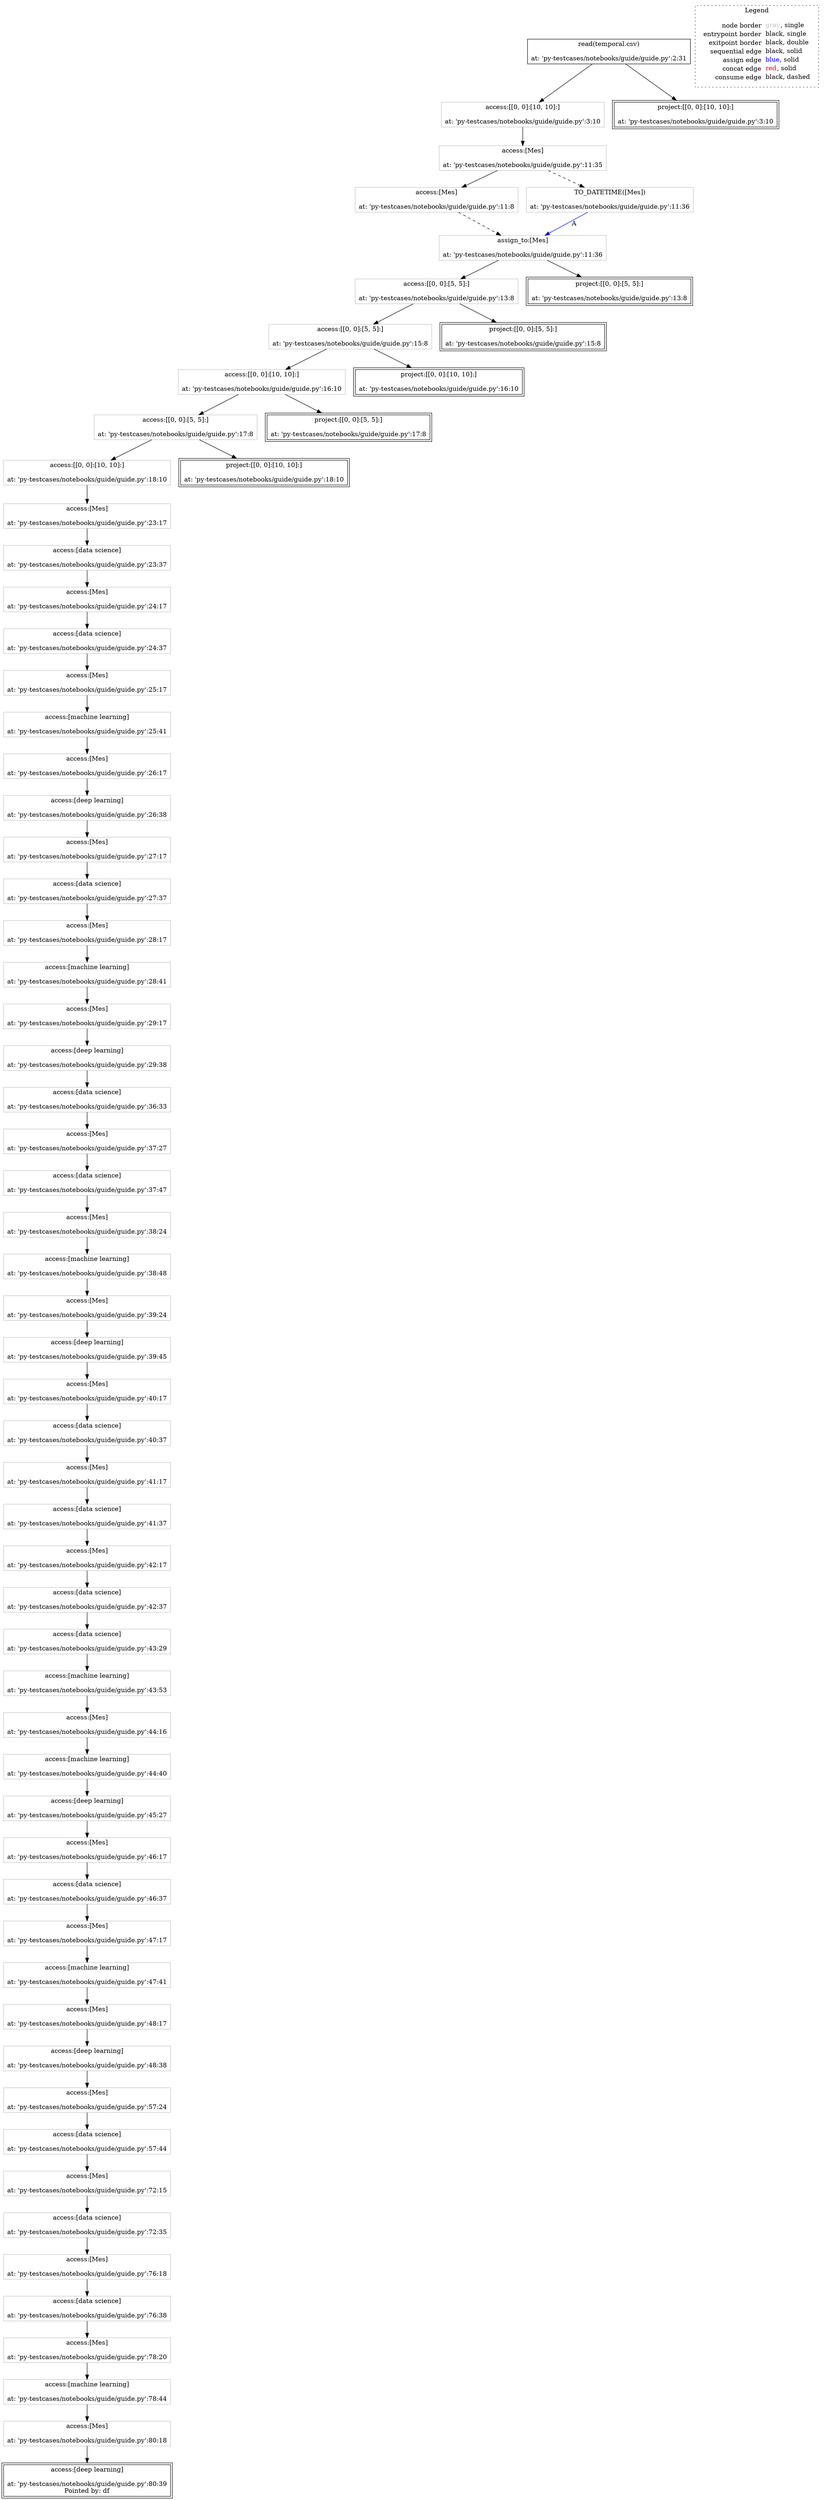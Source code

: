 digraph {
	"node252" [shape="rect",color="black",label=<read(temporal.csv)<BR/><BR/>at: 'py-testcases/notebooks/guide/guide.py':2:31>];
	"node253" [shape="rect",color="gray",label=<access:[[0, 0]:[10, 10]:]<BR/><BR/>at: 'py-testcases/notebooks/guide/guide.py':3:10>];
	"node254" [shape="rect",color="black",peripheries="2",label=<project:[[0, 0]:[10, 10]:]<BR/><BR/>at: 'py-testcases/notebooks/guide/guide.py':3:10>];
	"node255" [shape="rect",color="gray",label=<access:[Mes]<BR/><BR/>at: 'py-testcases/notebooks/guide/guide.py':11:8>];
	"node256" [shape="rect",color="gray",label=<access:[Mes]<BR/><BR/>at: 'py-testcases/notebooks/guide/guide.py':11:35>];
	"node257" [shape="rect",color="gray",label=<assign_to:[Mes]<BR/><BR/>at: 'py-testcases/notebooks/guide/guide.py':11:36>];
	"node258" [shape="rect",color="gray",label=<TO_DATETIME([Mes])<BR/><BR/>at: 'py-testcases/notebooks/guide/guide.py':11:36>];
	"node259" [shape="rect",color="gray",label=<access:[[0, 0]:[5, 5]:]<BR/><BR/>at: 'py-testcases/notebooks/guide/guide.py':13:8>];
	"node260" [shape="rect",color="black",peripheries="2",label=<project:[[0, 0]:[5, 5]:]<BR/><BR/>at: 'py-testcases/notebooks/guide/guide.py':13:8>];
	"node261" [shape="rect",color="gray",label=<access:[[0, 0]:[5, 5]:]<BR/><BR/>at: 'py-testcases/notebooks/guide/guide.py':15:8>];
	"node262" [shape="rect",color="black",peripheries="2",label=<project:[[0, 0]:[5, 5]:]<BR/><BR/>at: 'py-testcases/notebooks/guide/guide.py':15:8>];
	"node263" [shape="rect",color="gray",label=<access:[[0, 0]:[10, 10]:]<BR/><BR/>at: 'py-testcases/notebooks/guide/guide.py':16:10>];
	"node264" [shape="rect",color="black",peripheries="2",label=<project:[[0, 0]:[10, 10]:]<BR/><BR/>at: 'py-testcases/notebooks/guide/guide.py':16:10>];
	"node265" [shape="rect",color="gray",label=<access:[[0, 0]:[5, 5]:]<BR/><BR/>at: 'py-testcases/notebooks/guide/guide.py':17:8>];
	"node266" [shape="rect",color="black",peripheries="2",label=<project:[[0, 0]:[5, 5]:]<BR/><BR/>at: 'py-testcases/notebooks/guide/guide.py':17:8>];
	"node267" [shape="rect",color="gray",label=<access:[[0, 0]:[10, 10]:]<BR/><BR/>at: 'py-testcases/notebooks/guide/guide.py':18:10>];
	"node268" [shape="rect",color="black",peripheries="2",label=<project:[[0, 0]:[10, 10]:]<BR/><BR/>at: 'py-testcases/notebooks/guide/guide.py':18:10>];
	"node269" [shape="rect",color="gray",label=<access:[Mes]<BR/><BR/>at: 'py-testcases/notebooks/guide/guide.py':23:17>];
	"node270" [shape="rect",color="gray",label=<access:[data science]<BR/><BR/>at: 'py-testcases/notebooks/guide/guide.py':23:37>];
	"node271" [shape="rect",color="gray",label=<access:[Mes]<BR/><BR/>at: 'py-testcases/notebooks/guide/guide.py':24:17>];
	"node272" [shape="rect",color="gray",label=<access:[data science]<BR/><BR/>at: 'py-testcases/notebooks/guide/guide.py':24:37>];
	"node273" [shape="rect",color="gray",label=<access:[Mes]<BR/><BR/>at: 'py-testcases/notebooks/guide/guide.py':25:17>];
	"node274" [shape="rect",color="gray",label=<access:[machine learning]<BR/><BR/>at: 'py-testcases/notebooks/guide/guide.py':25:41>];
	"node275" [shape="rect",color="gray",label=<access:[Mes]<BR/><BR/>at: 'py-testcases/notebooks/guide/guide.py':26:17>];
	"node276" [shape="rect",color="gray",label=<access:[deep learning]<BR/><BR/>at: 'py-testcases/notebooks/guide/guide.py':26:38>];
	"node277" [shape="rect",color="gray",label=<access:[Mes]<BR/><BR/>at: 'py-testcases/notebooks/guide/guide.py':27:17>];
	"node278" [shape="rect",color="gray",label=<access:[data science]<BR/><BR/>at: 'py-testcases/notebooks/guide/guide.py':27:37>];
	"node279" [shape="rect",color="gray",label=<access:[Mes]<BR/><BR/>at: 'py-testcases/notebooks/guide/guide.py':28:17>];
	"node280" [shape="rect",color="gray",label=<access:[machine learning]<BR/><BR/>at: 'py-testcases/notebooks/guide/guide.py':28:41>];
	"node281" [shape="rect",color="gray",label=<access:[Mes]<BR/><BR/>at: 'py-testcases/notebooks/guide/guide.py':29:17>];
	"node282" [shape="rect",color="gray",label=<access:[deep learning]<BR/><BR/>at: 'py-testcases/notebooks/guide/guide.py':29:38>];
	"node283" [shape="rect",color="gray",label=<access:[data science]<BR/><BR/>at: 'py-testcases/notebooks/guide/guide.py':36:33>];
	"node284" [shape="rect",color="gray",label=<access:[Mes]<BR/><BR/>at: 'py-testcases/notebooks/guide/guide.py':37:27>];
	"node285" [shape="rect",color="gray",label=<access:[data science]<BR/><BR/>at: 'py-testcases/notebooks/guide/guide.py':37:47>];
	"node286" [shape="rect",color="gray",label=<access:[Mes]<BR/><BR/>at: 'py-testcases/notebooks/guide/guide.py':38:24>];
	"node287" [shape="rect",color="gray",label=<access:[machine learning]<BR/><BR/>at: 'py-testcases/notebooks/guide/guide.py':38:48>];
	"node288" [shape="rect",color="gray",label=<access:[Mes]<BR/><BR/>at: 'py-testcases/notebooks/guide/guide.py':39:24>];
	"node289" [shape="rect",color="gray",label=<access:[deep learning]<BR/><BR/>at: 'py-testcases/notebooks/guide/guide.py':39:45>];
	"node290" [shape="rect",color="gray",label=<access:[Mes]<BR/><BR/>at: 'py-testcases/notebooks/guide/guide.py':40:17>];
	"node291" [shape="rect",color="gray",label=<access:[data science]<BR/><BR/>at: 'py-testcases/notebooks/guide/guide.py':40:37>];
	"node292" [shape="rect",color="gray",label=<access:[Mes]<BR/><BR/>at: 'py-testcases/notebooks/guide/guide.py':41:17>];
	"node293" [shape="rect",color="gray",label=<access:[data science]<BR/><BR/>at: 'py-testcases/notebooks/guide/guide.py':41:37>];
	"node294" [shape="rect",color="gray",label=<access:[Mes]<BR/><BR/>at: 'py-testcases/notebooks/guide/guide.py':42:17>];
	"node295" [shape="rect",color="gray",label=<access:[data science]<BR/><BR/>at: 'py-testcases/notebooks/guide/guide.py':42:37>];
	"node296" [shape="rect",color="gray",label=<access:[data science]<BR/><BR/>at: 'py-testcases/notebooks/guide/guide.py':43:29>];
	"node297" [shape="rect",color="gray",label=<access:[machine learning]<BR/><BR/>at: 'py-testcases/notebooks/guide/guide.py':43:53>];
	"node298" [shape="rect",color="gray",label=<access:[Mes]<BR/><BR/>at: 'py-testcases/notebooks/guide/guide.py':44:16>];
	"node299" [shape="rect",color="gray",label=<access:[machine learning]<BR/><BR/>at: 'py-testcases/notebooks/guide/guide.py':44:40>];
	"node300" [shape="rect",color="gray",label=<access:[deep learning]<BR/><BR/>at: 'py-testcases/notebooks/guide/guide.py':45:27>];
	"node301" [shape="rect",color="gray",label=<access:[Mes]<BR/><BR/>at: 'py-testcases/notebooks/guide/guide.py':46:17>];
	"node302" [shape="rect",color="gray",label=<access:[data science]<BR/><BR/>at: 'py-testcases/notebooks/guide/guide.py':46:37>];
	"node303" [shape="rect",color="gray",label=<access:[Mes]<BR/><BR/>at: 'py-testcases/notebooks/guide/guide.py':47:17>];
	"node304" [shape="rect",color="gray",label=<access:[machine learning]<BR/><BR/>at: 'py-testcases/notebooks/guide/guide.py':47:41>];
	"node305" [shape="rect",color="gray",label=<access:[Mes]<BR/><BR/>at: 'py-testcases/notebooks/guide/guide.py':48:17>];
	"node306" [shape="rect",color="gray",label=<access:[deep learning]<BR/><BR/>at: 'py-testcases/notebooks/guide/guide.py':48:38>];
	"node307" [shape="rect",color="gray",label=<access:[Mes]<BR/><BR/>at: 'py-testcases/notebooks/guide/guide.py':57:24>];
	"node308" [shape="rect",color="gray",label=<access:[data science]<BR/><BR/>at: 'py-testcases/notebooks/guide/guide.py':57:44>];
	"node309" [shape="rect",color="gray",label=<access:[Mes]<BR/><BR/>at: 'py-testcases/notebooks/guide/guide.py':72:15>];
	"node310" [shape="rect",color="gray",label=<access:[data science]<BR/><BR/>at: 'py-testcases/notebooks/guide/guide.py':72:35>];
	"node311" [shape="rect",color="gray",label=<access:[Mes]<BR/><BR/>at: 'py-testcases/notebooks/guide/guide.py':76:18>];
	"node312" [shape="rect",color="gray",label=<access:[data science]<BR/><BR/>at: 'py-testcases/notebooks/guide/guide.py':76:38>];
	"node313" [shape="rect",color="gray",label=<access:[Mes]<BR/><BR/>at: 'py-testcases/notebooks/guide/guide.py':78:20>];
	"node314" [shape="rect",color="gray",label=<access:[machine learning]<BR/><BR/>at: 'py-testcases/notebooks/guide/guide.py':78:44>];
	"node315" [shape="rect",color="gray",label=<access:[Mes]<BR/><BR/>at: 'py-testcases/notebooks/guide/guide.py':80:18>];
	"node316" [shape="rect",color="black",peripheries="2",label=<access:[deep learning]<BR/><BR/>at: 'py-testcases/notebooks/guide/guide.py':80:39<BR/>Pointed by: df>];
	"node252" -> "node253" [color="black"];
	"node252" -> "node254" [color="black"];
	"node253" -> "node256" [color="black"];
	"node255" -> "node257" [color="black",style="dashed"];
	"node256" -> "node255" [color="black"];
	"node256" -> "node258" [color="black",style="dashed"];
	"node257" -> "node259" [color="black"];
	"node257" -> "node260" [color="black"];
	"node258" -> "node257" [color="blue",label=A];
	"node259" -> "node261" [color="black"];
	"node259" -> "node262" [color="black"];
	"node261" -> "node263" [color="black"];
	"node261" -> "node264" [color="black"];
	"node263" -> "node265" [color="black"];
	"node263" -> "node266" [color="black"];
	"node265" -> "node267" [color="black"];
	"node265" -> "node268" [color="black"];
	"node267" -> "node269" [color="black"];
	"node269" -> "node270" [color="black"];
	"node270" -> "node271" [color="black"];
	"node271" -> "node272" [color="black"];
	"node272" -> "node273" [color="black"];
	"node273" -> "node274" [color="black"];
	"node274" -> "node275" [color="black"];
	"node275" -> "node276" [color="black"];
	"node276" -> "node277" [color="black"];
	"node277" -> "node278" [color="black"];
	"node278" -> "node279" [color="black"];
	"node279" -> "node280" [color="black"];
	"node280" -> "node281" [color="black"];
	"node281" -> "node282" [color="black"];
	"node282" -> "node283" [color="black"];
	"node283" -> "node284" [color="black"];
	"node284" -> "node285" [color="black"];
	"node285" -> "node286" [color="black"];
	"node286" -> "node287" [color="black"];
	"node287" -> "node288" [color="black"];
	"node288" -> "node289" [color="black"];
	"node289" -> "node290" [color="black"];
	"node290" -> "node291" [color="black"];
	"node291" -> "node292" [color="black"];
	"node292" -> "node293" [color="black"];
	"node293" -> "node294" [color="black"];
	"node294" -> "node295" [color="black"];
	"node295" -> "node296" [color="black"];
	"node296" -> "node297" [color="black"];
	"node297" -> "node298" [color="black"];
	"node298" -> "node299" [color="black"];
	"node299" -> "node300" [color="black"];
	"node300" -> "node301" [color="black"];
	"node301" -> "node302" [color="black"];
	"node302" -> "node303" [color="black"];
	"node303" -> "node304" [color="black"];
	"node304" -> "node305" [color="black"];
	"node305" -> "node306" [color="black"];
	"node306" -> "node307" [color="black"];
	"node307" -> "node308" [color="black"];
	"node308" -> "node309" [color="black"];
	"node309" -> "node310" [color="black"];
	"node310" -> "node311" [color="black"];
	"node311" -> "node312" [color="black"];
	"node312" -> "node313" [color="black"];
	"node313" -> "node314" [color="black"];
	"node314" -> "node315" [color="black"];
	"node315" -> "node316" [color="black"];
subgraph cluster_legend {
	label="Legend";
	style=dotted;
	node [shape=plaintext];
	"legend" [label=<<table border="0" cellpadding="2" cellspacing="0" cellborder="0"><tr><td align="right">node border&nbsp;</td><td align="left"><font color="gray">gray</font>, single</td></tr><tr><td align="right">entrypoint border&nbsp;</td><td align="left"><font color="black">black</font>, single</td></tr><tr><td align="right">exitpoint border&nbsp;</td><td align="left"><font color="black">black</font>, double</td></tr><tr><td align="right">sequential edge&nbsp;</td><td align="left"><font color="black">black</font>, solid</td></tr><tr><td align="right">assign edge&nbsp;</td><td align="left"><font color="blue">blue</font>, solid</td></tr><tr><td align="right">concat edge&nbsp;</td><td align="left"><font color="red">red</font>, solid</td></tr><tr><td align="right">consume edge&nbsp;</td><td align="left"><font color="black">black</font>, dashed</td></tr></table>>];
}

}
